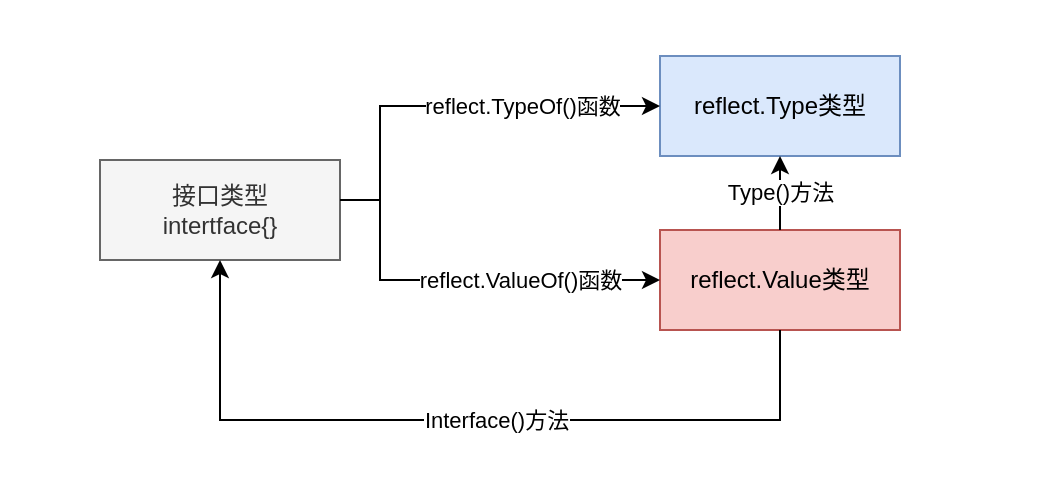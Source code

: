 <mxfile version="14.2.7" type="device"><diagram id="ggG1t1SZDS1qfcd-Nhzx" name="Page-1"><mxGraphModel dx="983" dy="494" grid="1" gridSize="10" guides="1" tooltips="1" connect="1" arrows="1" fold="1" page="1" pageScale="1" pageWidth="850" pageHeight="1100" math="0" shadow="0"><root><mxCell id="0"/><mxCell id="1" parent="0"/><mxCell id="PjjoEmVNYukVaN2IJVKd-23" value="接口类型&lt;br&gt;intertface{}" style="rounded=0;whiteSpace=wrap;html=1;fillColor=#f5f5f5;strokeColor=#666666;fontColor=#333333;" vertex="1" parent="1"><mxGeometry x="170" y="190" width="120" height="50" as="geometry"/></mxCell><mxCell id="PjjoEmVNYukVaN2IJVKd-24" value="reflect.Type类型" style="rounded=0;whiteSpace=wrap;html=1;fillColor=#dae8fc;strokeColor=#6c8ebf;" vertex="1" parent="1"><mxGeometry x="450" y="138" width="120" height="50" as="geometry"/></mxCell><mxCell id="PjjoEmVNYukVaN2IJVKd-26" value="reflect.Value类型" style="rounded=0;whiteSpace=wrap;html=1;fillColor=#f8cecc;strokeColor=#b85450;" vertex="1" parent="1"><mxGeometry x="450" y="225" width="120" height="50" as="geometry"/></mxCell><mxCell id="PjjoEmVNYukVaN2IJVKd-27" value="" style="endArrow=classic;html=1;entryX=0;entryY=0.5;entryDx=0;entryDy=0;rounded=0;" edge="1" parent="1" target="PjjoEmVNYukVaN2IJVKd-24"><mxGeometry width="50" height="50" relative="1" as="geometry"><mxPoint x="310" y="210" as="sourcePoint"/><mxPoint x="500" y="220" as="targetPoint"/><Array as="points"><mxPoint x="310" y="163"/></Array></mxGeometry></mxCell><mxCell id="PjjoEmVNYukVaN2IJVKd-29" value="reflect.TypeOf()函数" style="edgeLabel;html=1;align=center;verticalAlign=middle;resizable=0;points=[];" vertex="1" connectable="0" parent="PjjoEmVNYukVaN2IJVKd-27"><mxGeometry x="0.179" y="3" relative="1" as="geometry"><mxPoint x="8" y="3" as="offset"/></mxGeometry></mxCell><mxCell id="PjjoEmVNYukVaN2IJVKd-28" value="" style="endArrow=classic;html=1;entryX=0;entryY=0.5;entryDx=0;entryDy=0;exitX=1;exitY=0.5;exitDx=0;exitDy=0;rounded=0;" edge="1" parent="1" target="PjjoEmVNYukVaN2IJVKd-26"><mxGeometry width="50" height="50" relative="1" as="geometry"><mxPoint x="290" y="210" as="sourcePoint"/><mxPoint x="450" y="150" as="targetPoint"/><Array as="points"><mxPoint x="310" y="210"/><mxPoint x="310" y="250"/></Array></mxGeometry></mxCell><mxCell id="PjjoEmVNYukVaN2IJVKd-30" value="reflect.ValueOf()函数" style="edgeLabel;html=1;align=center;verticalAlign=middle;resizable=0;points=[];" vertex="1" connectable="0" parent="PjjoEmVNYukVaN2IJVKd-28"><mxGeometry x="0.05" relative="1" as="geometry"><mxPoint x="25" as="offset"/></mxGeometry></mxCell><mxCell id="PjjoEmVNYukVaN2IJVKd-31" value="" style="endArrow=classic;html=1;entryX=0.5;entryY=1;entryDx=0;entryDy=0;exitX=0.5;exitY=0;exitDx=0;exitDy=0;rounded=0;" edge="1" parent="1" source="PjjoEmVNYukVaN2IJVKd-26" target="PjjoEmVNYukVaN2IJVKd-24"><mxGeometry width="50" height="50" relative="1" as="geometry"><mxPoint x="300" y="220" as="sourcePoint"/><mxPoint x="460" y="280" as="targetPoint"/><Array as="points"><mxPoint x="510" y="210"/></Array></mxGeometry></mxCell><mxCell id="PjjoEmVNYukVaN2IJVKd-32" value="Type()方法" style="edgeLabel;html=1;align=center;verticalAlign=middle;resizable=0;points=[];" vertex="1" connectable="0" parent="PjjoEmVNYukVaN2IJVKd-31"><mxGeometry x="0.05" relative="1" as="geometry"><mxPoint as="offset"/></mxGeometry></mxCell><mxCell id="PjjoEmVNYukVaN2IJVKd-33" value="" style="endArrow=classic;html=1;entryX=0.5;entryY=1;entryDx=0;entryDy=0;exitX=0.5;exitY=1;exitDx=0;exitDy=0;rounded=0;" edge="1" parent="1" source="PjjoEmVNYukVaN2IJVKd-26" target="PjjoEmVNYukVaN2IJVKd-23"><mxGeometry width="50" height="50" relative="1" as="geometry"><mxPoint x="300" y="220" as="sourcePoint"/><mxPoint x="460" y="280" as="targetPoint"/><Array as="points"><mxPoint x="510" y="320"/><mxPoint x="230" y="320"/></Array></mxGeometry></mxCell><mxCell id="PjjoEmVNYukVaN2IJVKd-34" value="Interface()方法" style="edgeLabel;html=1;align=center;verticalAlign=middle;resizable=0;points=[];" vertex="1" connectable="0" parent="PjjoEmVNYukVaN2IJVKd-33"><mxGeometry x="0.05" relative="1" as="geometry"><mxPoint x="25" as="offset"/></mxGeometry></mxCell><mxCell id="PjjoEmVNYukVaN2IJVKd-35" value="" style="endArrow=none;html=1;strokeColor=none;" edge="1" parent="1"><mxGeometry width="50" height="50" relative="1" as="geometry"><mxPoint x="120" y="200" as="sourcePoint"/><mxPoint x="640" y="200" as="targetPoint"/></mxGeometry></mxCell><mxCell id="PjjoEmVNYukVaN2IJVKd-36" value="" style="endArrow=none;html=1;strokeColor=none;" edge="1" parent="1"><mxGeometry width="50" height="50" relative="1" as="geometry"><mxPoint x="360" y="110" as="sourcePoint"/><mxPoint x="360" y="350" as="targetPoint"/></mxGeometry></mxCell></root></mxGraphModel></diagram></mxfile>